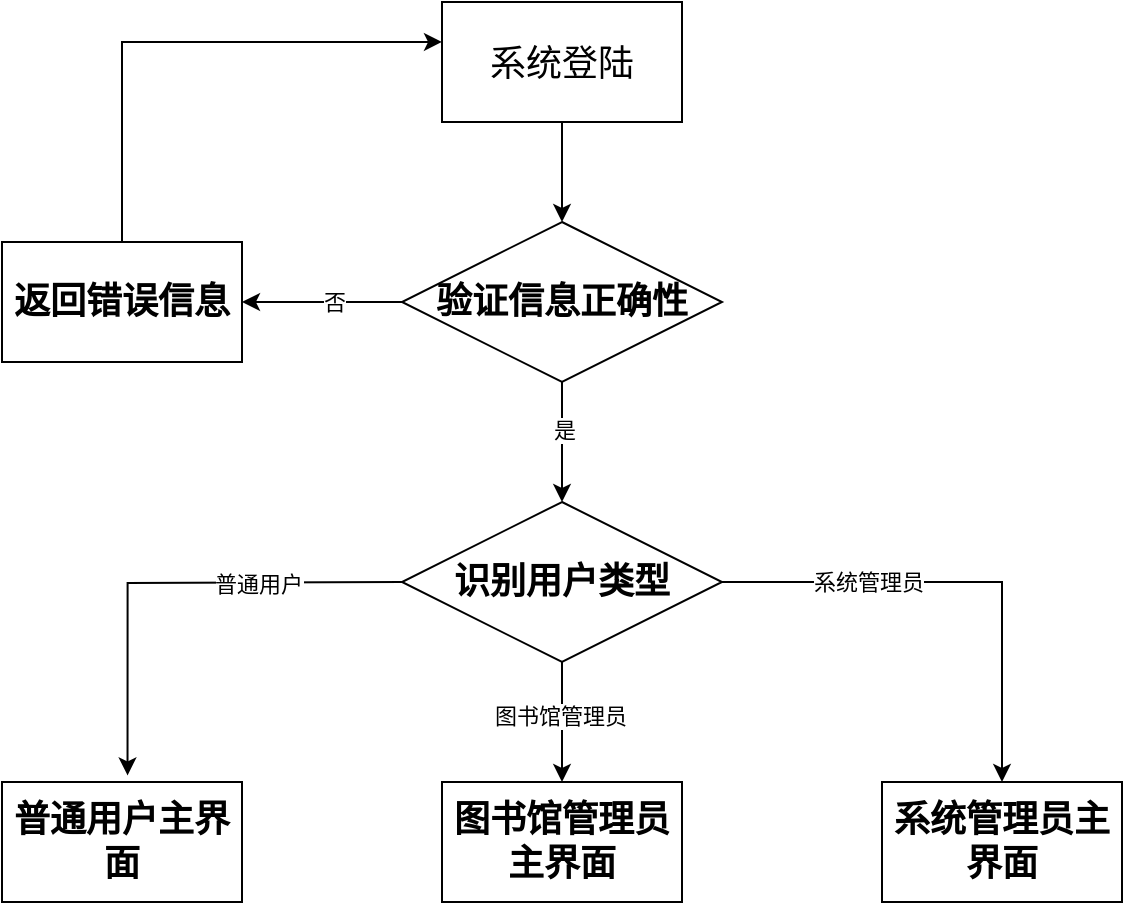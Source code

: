 <mxfile version="24.4.9" type="github">
  <diagram name="第 1 页" id="JOFmdDjUoj3oeklZM15o">
    <mxGraphModel dx="1395" dy="658" grid="1" gridSize="10" guides="1" tooltips="1" connect="1" arrows="1" fold="1" page="1" pageScale="1" pageWidth="827" pageHeight="1169" math="0" shadow="0">
      <root>
        <mxCell id="0" />
        <mxCell id="1" parent="0" />
        <mxCell id="ZKubR5JttQIZ2X8n6Gh2-9" value="" style="edgeStyle=orthogonalEdgeStyle;rounded=0;orthogonalLoop=1;jettySize=auto;html=1;fontStyle=0" parent="1" source="ZKubR5JttQIZ2X8n6Gh2-1" target="ZKubR5JttQIZ2X8n6Gh2-3" edge="1">
          <mxGeometry relative="1" as="geometry" />
        </mxCell>
        <mxCell id="ZKubR5JttQIZ2X8n6Gh2-1" value="&lt;pre style=&quot;font-size: 18px;&quot;&gt;系统登陆&lt;/pre&gt;" style="rounded=0;whiteSpace=wrap;html=1;fontFamily=Times New Roman;fontSize=18;fontStyle=0" parent="1" vertex="1">
          <mxGeometry x="340" y="180" width="120" height="60" as="geometry" />
        </mxCell>
        <mxCell id="ZKubR5JttQIZ2X8n6Gh2-2" value="&lt;h2 style=&quot;font-size: 18px;&quot;&gt;返回错误信息&lt;/h2&gt;" style="rounded=0;whiteSpace=wrap;html=1;fontFamily=Times New Roman;fontSize=18;fontStyle=0" parent="1" vertex="1">
          <mxGeometry x="120" y="300" width="120" height="60" as="geometry" />
        </mxCell>
        <mxCell id="ZKubR5JttQIZ2X8n6Gh2-10" value="" style="edgeStyle=orthogonalEdgeStyle;rounded=0;orthogonalLoop=1;jettySize=auto;html=1;fontStyle=0" parent="1" source="ZKubR5JttQIZ2X8n6Gh2-3" target="ZKubR5JttQIZ2X8n6Gh2-4" edge="1">
          <mxGeometry relative="1" as="geometry" />
        </mxCell>
        <mxCell id="ZKubR5JttQIZ2X8n6Gh2-18" value="是" style="edgeLabel;html=1;align=center;verticalAlign=middle;resizable=0;points=[];fontStyle=0" parent="ZKubR5JttQIZ2X8n6Gh2-10" vertex="1" connectable="0">
          <mxGeometry x="-0.211" y="1" relative="1" as="geometry">
            <mxPoint as="offset" />
          </mxGeometry>
        </mxCell>
        <mxCell id="ZKubR5JttQIZ2X8n6Gh2-15" value="" style="edgeStyle=orthogonalEdgeStyle;rounded=0;orthogonalLoop=1;jettySize=auto;html=1;fontStyle=0" parent="1" source="ZKubR5JttQIZ2X8n6Gh2-3" target="ZKubR5JttQIZ2X8n6Gh2-2" edge="1">
          <mxGeometry relative="1" as="geometry" />
        </mxCell>
        <mxCell id="ZKubR5JttQIZ2X8n6Gh2-17" value="否" style="edgeLabel;html=1;align=center;verticalAlign=middle;resizable=0;points=[];fontStyle=0" parent="ZKubR5JttQIZ2X8n6Gh2-15" vertex="1" connectable="0">
          <mxGeometry x="-0.15" relative="1" as="geometry">
            <mxPoint as="offset" />
          </mxGeometry>
        </mxCell>
        <mxCell id="ZKubR5JttQIZ2X8n6Gh2-3" value="&lt;h2 style=&quot;font-size: 18px;&quot;&gt;验证信息正确性&lt;/h2&gt;" style="rhombus;whiteSpace=wrap;html=1;fontFamily=Times New Roman;fontSize=18;fontStyle=0" parent="1" vertex="1">
          <mxGeometry x="320" y="290" width="160" height="80" as="geometry" />
        </mxCell>
        <mxCell id="ZKubR5JttQIZ2X8n6Gh2-11" value="" style="edgeStyle=orthogonalEdgeStyle;rounded=0;orthogonalLoop=1;jettySize=auto;html=1;fontStyle=0" parent="1" source="ZKubR5JttQIZ2X8n6Gh2-4" target="ZKubR5JttQIZ2X8n6Gh2-7" edge="1">
          <mxGeometry relative="1" as="geometry" />
        </mxCell>
        <mxCell id="ZKubR5JttQIZ2X8n6Gh2-20" value="图书馆管理员" style="edgeLabel;html=1;align=center;verticalAlign=middle;resizable=0;points=[];fontStyle=0" parent="ZKubR5JttQIZ2X8n6Gh2-11" vertex="1" connectable="0">
          <mxGeometry x="-0.097" y="-1" relative="1" as="geometry">
            <mxPoint as="offset" />
          </mxGeometry>
        </mxCell>
        <mxCell id="ZKubR5JttQIZ2X8n6Gh2-12" style="edgeStyle=orthogonalEdgeStyle;rounded=0;orthogonalLoop=1;jettySize=auto;html=1;exitX=0.5;exitY=1;exitDx=0;exitDy=0;entryX=0.523;entryY=-0.055;entryDx=0;entryDy=0;entryPerimeter=0;fontStyle=0" parent="1" target="ZKubR5JttQIZ2X8n6Gh2-6" edge="1">
          <mxGeometry relative="1" as="geometry">
            <mxPoint x="319.97" y="470" as="sourcePoint" />
            <mxPoint x="99.97" y="530" as="targetPoint" />
          </mxGeometry>
        </mxCell>
        <mxCell id="ZKubR5JttQIZ2X8n6Gh2-19" value="普通用户" style="edgeLabel;html=1;align=center;verticalAlign=middle;resizable=0;points=[];fontStyle=0" parent="ZKubR5JttQIZ2X8n6Gh2-12" vertex="1" connectable="0">
          <mxGeometry x="-0.377" relative="1" as="geometry">
            <mxPoint as="offset" />
          </mxGeometry>
        </mxCell>
        <mxCell id="ZKubR5JttQIZ2X8n6Gh2-14" style="edgeStyle=orthogonalEdgeStyle;rounded=0;orthogonalLoop=1;jettySize=auto;html=1;exitX=1;exitY=0.5;exitDx=0;exitDy=0;fontStyle=0" parent="1" source="ZKubR5JttQIZ2X8n6Gh2-4" target="ZKubR5JttQIZ2X8n6Gh2-8" edge="1">
          <mxGeometry relative="1" as="geometry">
            <mxPoint x="400" y="540" as="sourcePoint" />
          </mxGeometry>
        </mxCell>
        <mxCell id="ZKubR5JttQIZ2X8n6Gh2-21" value="系统管理员" style="edgeLabel;html=1;align=center;verticalAlign=middle;resizable=0;points=[];fontStyle=0" parent="ZKubR5JttQIZ2X8n6Gh2-14" vertex="1" connectable="0">
          <mxGeometry x="-0.397" relative="1" as="geometry">
            <mxPoint as="offset" />
          </mxGeometry>
        </mxCell>
        <mxCell id="ZKubR5JttQIZ2X8n6Gh2-4" value="&lt;h2 style=&quot;font-size: 18px;&quot;&gt;识别用户类型&lt;/h2&gt;" style="rhombus;whiteSpace=wrap;html=1;fontFamily=Times New Roman;fontSize=18;fontStyle=0" parent="1" vertex="1">
          <mxGeometry x="320" y="430" width="160" height="80" as="geometry" />
        </mxCell>
        <mxCell id="ZKubR5JttQIZ2X8n6Gh2-6" value="&lt;h2 style=&quot;font-size: 18px;&quot;&gt;普通用户主界面&lt;/h2&gt;" style="whiteSpace=wrap;html=1;fontFamily=Times New Roman;fontSize=18;fontStyle=0" parent="1" vertex="1">
          <mxGeometry x="120" y="570" width="120" height="60" as="geometry" />
        </mxCell>
        <mxCell id="ZKubR5JttQIZ2X8n6Gh2-7" value="&lt;h2 style=&quot;font-size: 18px;&quot;&gt;图书馆管理员主界面&lt;/h2&gt;" style="whiteSpace=wrap;html=1;fontFamily=Times New Roman;fontSize=18;fontStyle=0" parent="1" vertex="1">
          <mxGeometry x="340" y="570" width="120" height="60" as="geometry" />
        </mxCell>
        <mxCell id="ZKubR5JttQIZ2X8n6Gh2-8" value="&lt;h2 style=&quot;font-size: 18px;&quot;&gt;系统管理员主界面&lt;/h2&gt;" style="whiteSpace=wrap;html=1;fontFamily=Times New Roman;fontSize=18;fontStyle=0" parent="1" vertex="1">
          <mxGeometry x="560" y="570" width="120" height="60" as="geometry" />
        </mxCell>
        <mxCell id="ZKubR5JttQIZ2X8n6Gh2-16" style="edgeStyle=orthogonalEdgeStyle;rounded=0;orthogonalLoop=1;jettySize=auto;html=1;entryX=0;entryY=0.333;entryDx=0;entryDy=0;entryPerimeter=0;exitX=0.5;exitY=0;exitDx=0;exitDy=0;fontStyle=0" parent="1" source="ZKubR5JttQIZ2X8n6Gh2-2" target="ZKubR5JttQIZ2X8n6Gh2-1" edge="1">
          <mxGeometry relative="1" as="geometry" />
        </mxCell>
      </root>
    </mxGraphModel>
  </diagram>
</mxfile>
